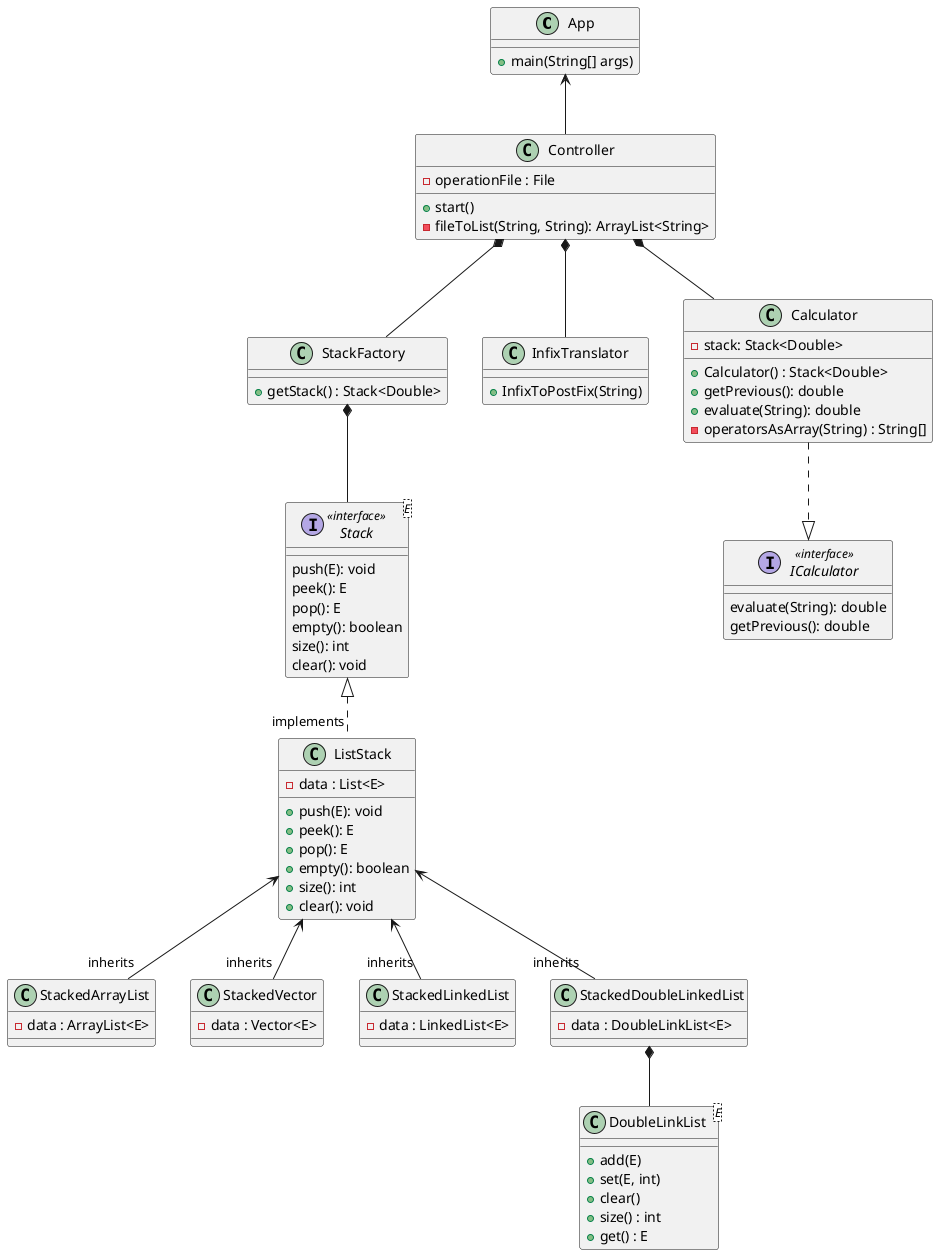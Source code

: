@startuml

class App
class Controller
class StackFactory
class InfixTranslator

class Calculator
interface ICalculator


class StackedArrayList
class StackedVector
class StackedLinkedList
class StackedDoubleLinkedList
class StackedVector
interface Stack<E> <<interface>>
abstract class ListStack

class DoubleLinkList


App <-- Controller
Controller *-- StackFactory
Controller *-- Calculator
Controller *-- InfixTranslator

Calculator ..|> ICalculator

Stack <|.. "implements" ListStack
StackFactory *-- Stack
ListStack <-- "inherits" StackedArrayList
ListStack <-- "inherits" StackedVector
ListStack <-- "inherits" StackedLinkedList
ListStack <-- "inherits" StackedDoubleLinkedList

StackedDoubleLinkedList *-- DoubleLinkList

class App {
    + main(String[] args)
}

class StackFactory {
    + getStack() : Stack<Double>
}

class InfixTranslator{
    + InfixToPostFix(String)
}

class Controller {
    - operationFile : File
    + start()
    - fileToList(String, String): ArrayList<String>
}

class Calculator{
    - stack: Stack<Double>
    + Calculator() : Stack<Double>
    + getPrevious(): double
    + evaluate(String): double
    - operatorsAsArray(String) : String[]
}

interface ICalculator <<interface>>{
    evaluate(String): double
    getPrevious(): double
}

interface Stack {
    push(E): void
    peek(): E
    pop(): E
    empty(): boolean
    size(): int
    clear(): void
}

class ListStack{
    - data : List<E>
    + push(E): void
    + peek(): E
    + pop(): E
    + empty(): boolean
    + size(): int
    + clear(): void
}

class StackedArrayList{
    - data : ArrayList<E>
}
class StackedVector{
    - data : Vector<E>
}
class StackedLinkedList{
    - data : LinkedList<E>
}
class StackedDoubleLinkedList{
    - data : DoubleLinkList<E>
}
class DoubleLinkList <E>{
    + add(E)
    + set(E, int)
    + clear()
    + size() : int
    + get() : E
}

@enduml